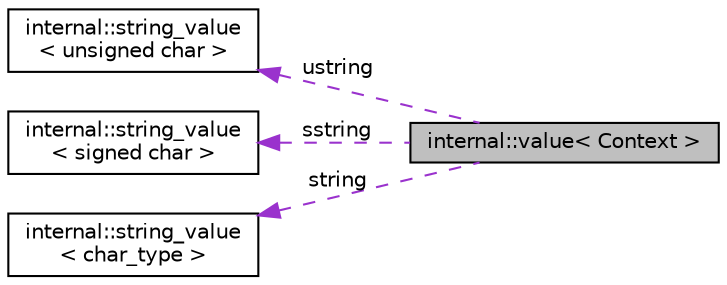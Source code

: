 digraph "internal::value&lt; Context &gt;"
{
  edge [fontname="Helvetica",fontsize="10",labelfontname="Helvetica",labelfontsize="10"];
  node [fontname="Helvetica",fontsize="10",shape=record];
  rankdir="LR";
  Node1 [label="internal::value\< Context \>",height=0.2,width=0.4,color="black", fillcolor="grey75", style="filled" fontcolor="black"];
  Node2 -> Node1 [dir="back",color="darkorchid3",fontsize="10",style="dashed",label=" ustring" ,fontname="Helvetica"];
  Node2 [label="internal::string_value\l\< unsigned char \>",height=0.2,width=0.4,color="black", fillcolor="white", style="filled",URL="$structinternal_1_1string__value.html"];
  Node3 -> Node1 [dir="back",color="darkorchid3",fontsize="10",style="dashed",label=" sstring" ,fontname="Helvetica"];
  Node3 [label="internal::string_value\l\< signed char \>",height=0.2,width=0.4,color="black", fillcolor="white", style="filled",URL="$structinternal_1_1string__value.html"];
  Node4 -> Node1 [dir="back",color="darkorchid3",fontsize="10",style="dashed",label=" string" ,fontname="Helvetica"];
  Node4 [label="internal::string_value\l\< char_type \>",height=0.2,width=0.4,color="black", fillcolor="white", style="filled",URL="$structinternal_1_1string__value.html"];
}
